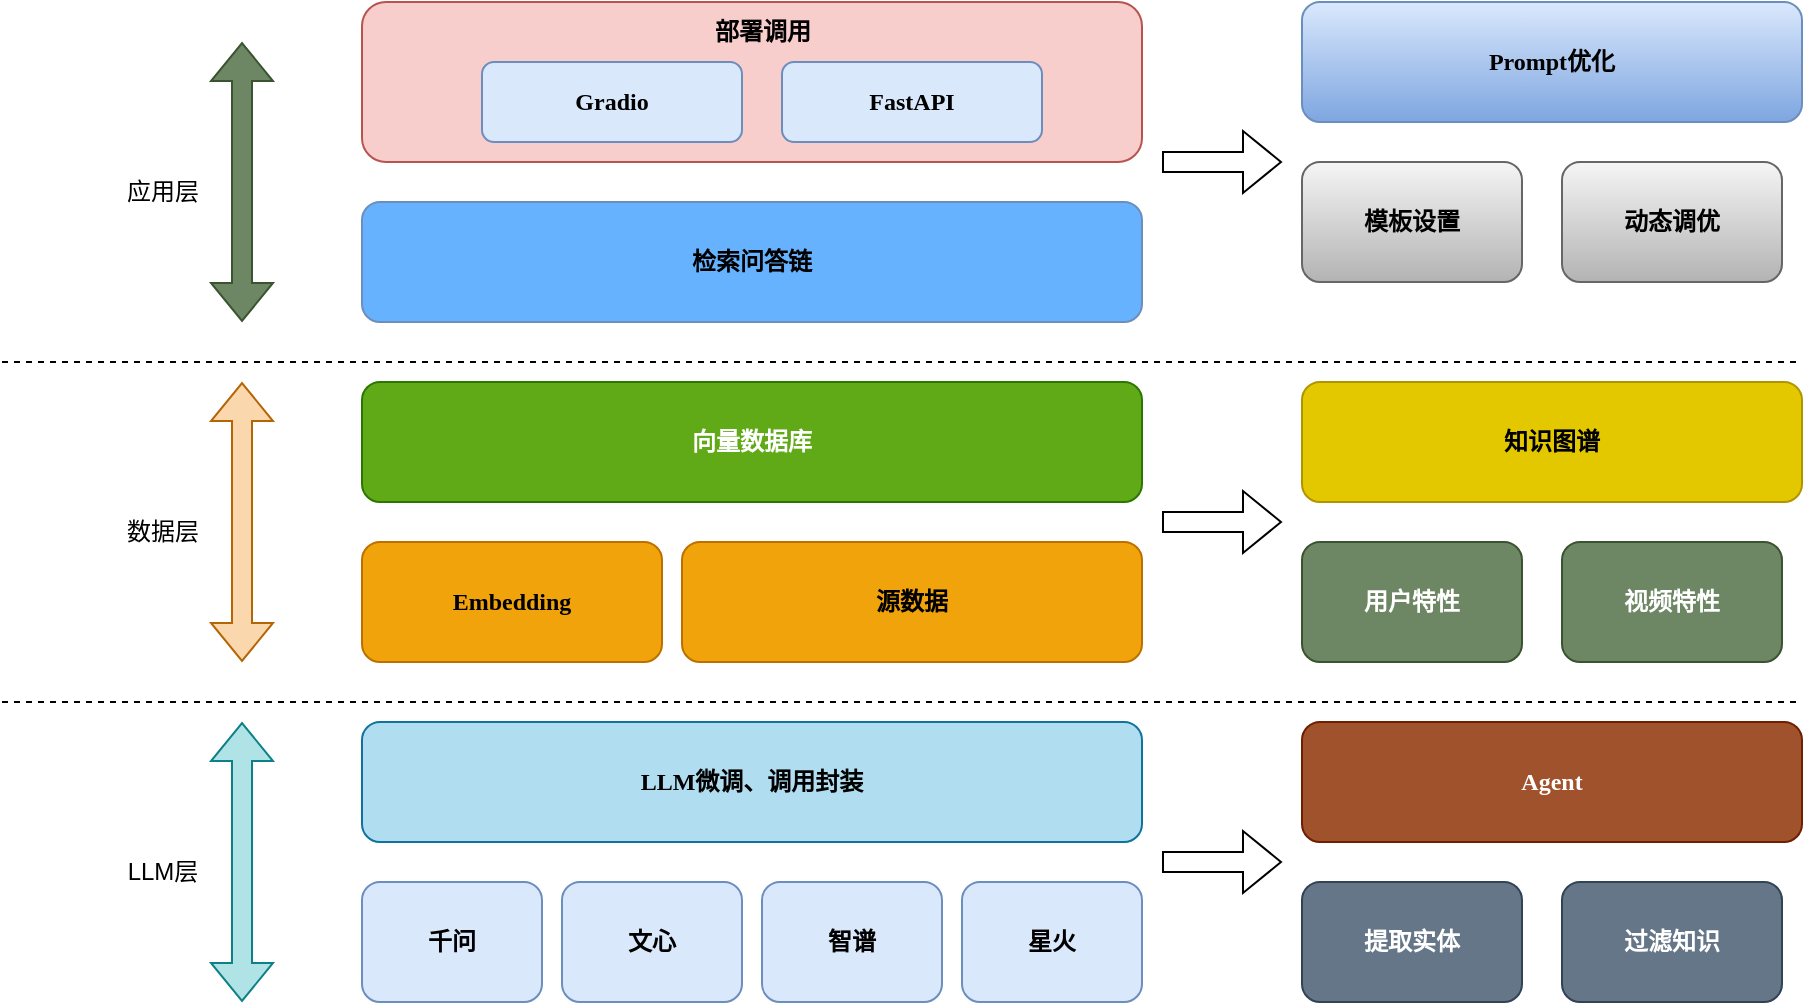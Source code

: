 <mxfile version="25.0.3">
  <diagram id="wFE0QG_FPsp0jaGvCLVb" name="Page-1">
    <mxGraphModel dx="1213" dy="1134" grid="0" gridSize="10" guides="1" tooltips="1" connect="1" arrows="1" fold="1" page="0" pageScale="1" pageWidth="850" pageHeight="1100" math="0" shadow="0">
      <root>
        <mxCell id="0" />
        <mxCell id="1" parent="0" />
        <mxCell id="H4Es566E2W4x_Kkyi-10-2" value="&lt;font face=&quot;Tahoma&quot;&gt;千问&lt;/font&gt;" style="rounded=1;whiteSpace=wrap;html=1;fillColor=#dae8fc;strokeColor=#6c8ebf;fontStyle=1" vertex="1" parent="1">
          <mxGeometry x="190" y="420" width="90" height="60" as="geometry" />
        </mxCell>
        <mxCell id="H4Es566E2W4x_Kkyi-10-3" value="&lt;font face=&quot;Tahoma&quot;&gt;文心&lt;/font&gt;" style="rounded=1;whiteSpace=wrap;html=1;fillColor=#dae8fc;strokeColor=#6c8ebf;fontStyle=1" vertex="1" parent="1">
          <mxGeometry x="290" y="420" width="90" height="60" as="geometry" />
        </mxCell>
        <mxCell id="H4Es566E2W4x_Kkyi-10-4" value="&lt;font face=&quot;Tahoma&quot;&gt;智谱&lt;/font&gt;" style="rounded=1;whiteSpace=wrap;html=1;fillColor=#dae8fc;strokeColor=#6c8ebf;fontStyle=1" vertex="1" parent="1">
          <mxGeometry x="390" y="420" width="90" height="60" as="geometry" />
        </mxCell>
        <mxCell id="H4Es566E2W4x_Kkyi-10-5" value="&lt;font face=&quot;Tahoma&quot;&gt;星火&lt;/font&gt;" style="rounded=1;whiteSpace=wrap;html=1;fillColor=#dae8fc;strokeColor=#6c8ebf;fontStyle=1" vertex="1" parent="1">
          <mxGeometry x="490" y="420" width="90" height="60" as="geometry" />
        </mxCell>
        <mxCell id="H4Es566E2W4x_Kkyi-10-7" value="&lt;font face=&quot;Tahoma&quot;&gt;LLM微调、调用封装&lt;/font&gt;" style="rounded=1;whiteSpace=wrap;html=1;fillColor=#b1ddf0;strokeColor=#10739e;fontStyle=1" vertex="1" parent="1">
          <mxGeometry x="190" y="340" width="390" height="60" as="geometry" />
        </mxCell>
        <mxCell id="H4Es566E2W4x_Kkyi-10-8" value="&lt;font face=&quot;Tahoma&quot;&gt;Embedding&lt;/font&gt;" style="rounded=1;whiteSpace=wrap;html=1;fillColor=#f0a30a;strokeColor=#BD7000;fontStyle=1;fontColor=#000000;" vertex="1" parent="1">
          <mxGeometry x="190" y="250" width="150" height="60" as="geometry" />
        </mxCell>
        <mxCell id="H4Es566E2W4x_Kkyi-10-9" value="&lt;font face=&quot;Tahoma&quot;&gt;源数据&lt;/font&gt;" style="rounded=1;whiteSpace=wrap;html=1;fillColor=#f0a30a;strokeColor=#BD7000;fontStyle=1;fontColor=#000000;" vertex="1" parent="1">
          <mxGeometry x="350" y="250" width="230" height="60" as="geometry" />
        </mxCell>
        <mxCell id="H4Es566E2W4x_Kkyi-10-10" value="&lt;font face=&quot;Tahoma&quot;&gt;向量数据库&lt;/font&gt;" style="rounded=1;whiteSpace=wrap;html=1;fillColor=#60a917;strokeColor=#2D7600;fontStyle=1;fontColor=#ffffff;" vertex="1" parent="1">
          <mxGeometry x="190" y="170" width="390" height="60" as="geometry" />
        </mxCell>
        <mxCell id="H4Es566E2W4x_Kkyi-10-11" value="&lt;font face=&quot;Tahoma&quot;&gt;检索问答链&lt;/font&gt;" style="rounded=1;whiteSpace=wrap;html=1;fillColor=#66B2FF;strokeColor=#6c8ebf;fontStyle=1" vertex="1" parent="1">
          <mxGeometry x="190" y="80" width="390" height="60" as="geometry" />
        </mxCell>
        <mxCell id="H4Es566E2W4x_Kkyi-10-12" value="" style="rounded=1;whiteSpace=wrap;html=1;fillColor=#f8cecc;strokeColor=#b85450;fontStyle=1" vertex="1" parent="1">
          <mxGeometry x="190" y="-20" width="390" height="80" as="geometry" />
        </mxCell>
        <mxCell id="H4Es566E2W4x_Kkyi-10-13" value="&lt;font face=&quot;Tahoma&quot;&gt;Gradio&lt;/font&gt;" style="rounded=1;whiteSpace=wrap;html=1;fillColor=#dae8fc;strokeColor=#6c8ebf;fontStyle=1" vertex="1" parent="1">
          <mxGeometry x="250" y="10" width="130" height="40" as="geometry" />
        </mxCell>
        <mxCell id="H4Es566E2W4x_Kkyi-10-14" value="&lt;font face=&quot;Tahoma&quot;&gt;FastAPI&lt;/font&gt;" style="rounded=1;whiteSpace=wrap;html=1;fillColor=#dae8fc;strokeColor=#6c8ebf;fontStyle=1" vertex="1" parent="1">
          <mxGeometry x="400" y="10" width="130" height="40" as="geometry" />
        </mxCell>
        <mxCell id="H4Es566E2W4x_Kkyi-10-17" value="&lt;b&gt;部署调用&lt;/b&gt;" style="text;html=1;align=center;verticalAlign=middle;resizable=0;points=[];autosize=1;strokeColor=none;fillColor=none;" vertex="1" parent="1">
          <mxGeometry x="355" y="-20" width="70" height="30" as="geometry" />
        </mxCell>
        <mxCell id="H4Es566E2W4x_Kkyi-10-18" value="" style="endArrow=none;dashed=1;html=1;rounded=0;" edge="1" parent="1">
          <mxGeometry width="50" height="50" relative="1" as="geometry">
            <mxPoint x="10" y="160" as="sourcePoint" />
            <mxPoint x="910" y="160" as="targetPoint" />
          </mxGeometry>
        </mxCell>
        <mxCell id="H4Es566E2W4x_Kkyi-10-19" value="" style="endArrow=none;dashed=1;html=1;rounded=0;" edge="1" parent="1">
          <mxGeometry width="50" height="50" relative="1" as="geometry">
            <mxPoint x="10" y="330" as="sourcePoint" />
            <mxPoint x="910" y="330" as="targetPoint" />
          </mxGeometry>
        </mxCell>
        <mxCell id="H4Es566E2W4x_Kkyi-10-21" value="" style="shape=flexArrow;endArrow=classic;startArrow=classic;html=1;rounded=0;fillColor=#b0e3e6;strokeColor=#0e8088;" edge="1" parent="1">
          <mxGeometry width="100" height="100" relative="1" as="geometry">
            <mxPoint x="130" y="480" as="sourcePoint" />
            <mxPoint x="130" y="340" as="targetPoint" />
          </mxGeometry>
        </mxCell>
        <mxCell id="H4Es566E2W4x_Kkyi-10-23" value="" style="shape=flexArrow;endArrow=classic;startArrow=classic;html=1;rounded=0;fillColor=#fad7ac;strokeColor=#b46504;" edge="1" parent="1">
          <mxGeometry width="100" height="100" relative="1" as="geometry">
            <mxPoint x="130" y="310" as="sourcePoint" />
            <mxPoint x="130" y="170" as="targetPoint" />
          </mxGeometry>
        </mxCell>
        <mxCell id="H4Es566E2W4x_Kkyi-10-24" value="" style="shape=flexArrow;endArrow=classic;startArrow=classic;html=1;rounded=0;fillColor=#6d8764;strokeColor=#3A5431;" edge="1" parent="1">
          <mxGeometry width="100" height="100" relative="1" as="geometry">
            <mxPoint x="130" y="140" as="sourcePoint" />
            <mxPoint x="130" as="targetPoint" />
          </mxGeometry>
        </mxCell>
        <mxCell id="H4Es566E2W4x_Kkyi-10-25" value="LLM层" style="text;html=1;align=center;verticalAlign=middle;resizable=0;points=[];autosize=1;strokeColor=none;fillColor=none;" vertex="1" parent="1">
          <mxGeometry x="60" y="400" width="60" height="30" as="geometry" />
        </mxCell>
        <mxCell id="H4Es566E2W4x_Kkyi-10-26" value="数据层" style="text;html=1;align=center;verticalAlign=middle;resizable=0;points=[];autosize=1;strokeColor=none;fillColor=none;" vertex="1" parent="1">
          <mxGeometry x="60" y="230" width="60" height="30" as="geometry" />
        </mxCell>
        <mxCell id="H4Es566E2W4x_Kkyi-10-27" value="应用层" style="text;html=1;align=center;verticalAlign=middle;resizable=0;points=[];autosize=1;strokeColor=none;fillColor=none;" vertex="1" parent="1">
          <mxGeometry x="60" y="60" width="60" height="30" as="geometry" />
        </mxCell>
        <mxCell id="H4Es566E2W4x_Kkyi-10-28" value="&lt;font face=&quot;Tahoma&quot;&gt;用户特性&lt;/font&gt;" style="rounded=1;whiteSpace=wrap;html=1;fillColor=#6d8764;strokeColor=#3A5431;fontStyle=1;fontColor=#ffffff;" vertex="1" parent="1">
          <mxGeometry x="660" y="250" width="110" height="60" as="geometry" />
        </mxCell>
        <mxCell id="H4Es566E2W4x_Kkyi-10-29" value="&lt;font face=&quot;Tahoma&quot;&gt;视频特性&lt;/font&gt;" style="rounded=1;whiteSpace=wrap;html=1;fillColor=#6d8764;strokeColor=#3A5431;fontStyle=1;fontColor=#ffffff;" vertex="1" parent="1">
          <mxGeometry x="790" y="250" width="110" height="60" as="geometry" />
        </mxCell>
        <mxCell id="H4Es566E2W4x_Kkyi-10-30" value="&lt;font face=&quot;Tahoma&quot;&gt;知识图谱&lt;/font&gt;" style="rounded=1;whiteSpace=wrap;html=1;fillColor=#e3c800;strokeColor=#B09500;fontStyle=1;fontColor=#000000;" vertex="1" parent="1">
          <mxGeometry x="660" y="170" width="250" height="60" as="geometry" />
        </mxCell>
        <mxCell id="H4Es566E2W4x_Kkyi-10-31" value="&lt;font face=&quot;Tahoma&quot;&gt;模板设置&lt;/font&gt;" style="rounded=1;whiteSpace=wrap;html=1;fillColor=#f5f5f5;strokeColor=#666666;fontStyle=1;gradientColor=#b3b3b3;" vertex="1" parent="1">
          <mxGeometry x="660" y="60" width="110" height="60" as="geometry" />
        </mxCell>
        <mxCell id="H4Es566E2W4x_Kkyi-10-32" value="&lt;font face=&quot;Tahoma&quot;&gt;动态调优&lt;/font&gt;" style="rounded=1;whiteSpace=wrap;html=1;fillColor=#f5f5f5;strokeColor=#666666;fontStyle=1;gradientColor=#b3b3b3;" vertex="1" parent="1">
          <mxGeometry x="790" y="60" width="110" height="60" as="geometry" />
        </mxCell>
        <mxCell id="H4Es566E2W4x_Kkyi-10-33" value="&lt;font face=&quot;Tahoma&quot;&gt;Prompt优化&lt;/font&gt;" style="rounded=1;whiteSpace=wrap;html=1;fillColor=#dae8fc;strokeColor=#6c8ebf;fontStyle=1;gradientColor=#7ea6e0;" vertex="1" parent="1">
          <mxGeometry x="660" y="-20" width="250" height="60" as="geometry" />
        </mxCell>
        <mxCell id="H4Es566E2W4x_Kkyi-10-34" value="&lt;font face=&quot;Tahoma&quot;&gt;提取实体&lt;/font&gt;" style="rounded=1;whiteSpace=wrap;html=1;fillColor=#647687;strokeColor=#314354;fontStyle=1;fontColor=#ffffff;" vertex="1" parent="1">
          <mxGeometry x="660" y="420" width="110" height="60" as="geometry" />
        </mxCell>
        <mxCell id="H4Es566E2W4x_Kkyi-10-35" value="&lt;font face=&quot;Tahoma&quot;&gt;过滤知识&lt;/font&gt;" style="rounded=1;whiteSpace=wrap;html=1;fillColor=#647687;strokeColor=#314354;fontStyle=1;fontColor=#ffffff;" vertex="1" parent="1">
          <mxGeometry x="790" y="420" width="110" height="60" as="geometry" />
        </mxCell>
        <mxCell id="H4Es566E2W4x_Kkyi-10-36" value="&lt;font face=&quot;Tahoma&quot;&gt;Agent&lt;/font&gt;" style="rounded=1;whiteSpace=wrap;html=1;fillColor=#a0522d;strokeColor=#6D1F00;fontStyle=1;fontColor=#ffffff;" vertex="1" parent="1">
          <mxGeometry x="660" y="340" width="250" height="60" as="geometry" />
        </mxCell>
        <mxCell id="H4Es566E2W4x_Kkyi-10-37" value="" style="shape=flexArrow;endArrow=classic;html=1;rounded=0;" edge="1" parent="1">
          <mxGeometry width="50" height="50" relative="1" as="geometry">
            <mxPoint x="590" y="410" as="sourcePoint" />
            <mxPoint x="650" y="410" as="targetPoint" />
          </mxGeometry>
        </mxCell>
        <mxCell id="H4Es566E2W4x_Kkyi-10-38" value="" style="shape=flexArrow;endArrow=classic;html=1;rounded=0;" edge="1" parent="1">
          <mxGeometry width="50" height="50" relative="1" as="geometry">
            <mxPoint x="590" y="240" as="sourcePoint" />
            <mxPoint x="650" y="240" as="targetPoint" />
          </mxGeometry>
        </mxCell>
        <mxCell id="H4Es566E2W4x_Kkyi-10-39" value="" style="shape=flexArrow;endArrow=classic;html=1;rounded=0;" edge="1" parent="1">
          <mxGeometry width="50" height="50" relative="1" as="geometry">
            <mxPoint x="590" y="60" as="sourcePoint" />
            <mxPoint x="650" y="60" as="targetPoint" />
          </mxGeometry>
        </mxCell>
      </root>
    </mxGraphModel>
  </diagram>
</mxfile>

